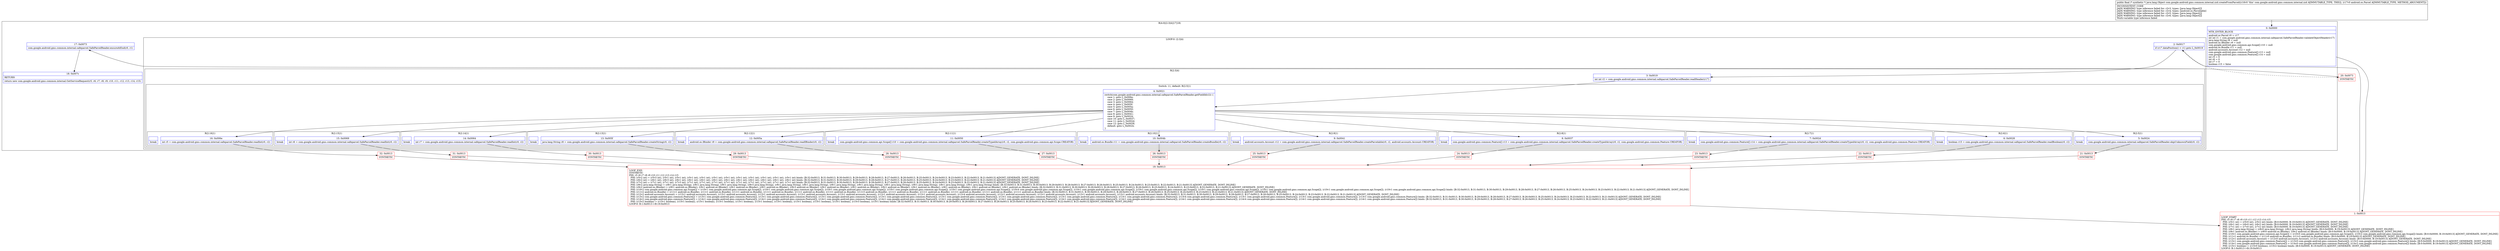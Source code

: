 digraph "CFG forcom.google.android.gms.common.internal.zzd.createFromParcel(Landroid\/os\/Parcel;)Ljava\/lang\/Object;" {
subgraph cluster_Region_1491807549 {
label = "R(4:0|(2:3|4)|17|18)";
node [shape=record,color=blue];
Node_0 [shape=record,label="{0\:\ 0x0000|MTH_ENTER_BLOCK\l|android.os.Parcel r0 = r17\lint int r1 = com.google.android.gms.common.internal.safeparcel.SafeParcelReader.validateObjectHeader(r17)\ljava.lang.String r8 = null\landroid.os.IBinder r9 = null\lcom.google.android.gms.common.api.Scope[] r10 = null\landroid.os.Bundle r11 = null\landroid.accounts.Account r12 = null\lcom.google.android.gms.common.Feature[] r13 = null\lcom.google.android.gms.common.Feature[] r14 = null\lint r5 = 0\lint r6 = 0\lint r7 = 0\lboolean r15 = false\l}"];
subgraph cluster_LoopRegion_1540207318 {
label = "LOOP:0: (2:3|4)";
node [shape=record,color=blue];
Node_2 [shape=record,label="{2\:\ 0x0017|if (r17.dataPosition() \< r1) goto L_0x0019\l}"];
subgraph cluster_Region_1562573092 {
label = "R(2:3|4)";
node [shape=record,color=blue];
Node_3 [shape=record,label="{3\:\ 0x0019|int int r2 = com.google.android.gms.common.internal.safeparcel.SafeParcelReader.readHeader(r17)\l}"];
subgraph cluster_SwitchRegion_1423075982 {
label = "Switch: 11, default: R(2:5|1)";
node [shape=record,color=blue];
Node_4 [shape=record,label="{4\:\ 0x0021|switch(com.google.android.gms.common.internal.safeparcel.SafeParcelReader.getFieldId(r2)) \{\l    case 1: goto L_0x006e;\l    case 2: goto L_0x0069;\l    case 3: goto L_0x0064;\l    case 4: goto L_0x005f;\l    case 5: goto L_0x005a;\l    case 6: goto L_0x0050;\l    case 7: goto L_0x004b;\l    case 8: goto L_0x0041;\l    case 9: goto L_0x0024;\l    case 10: goto L_0x0037;\l    case 11: goto L_0x002d;\l    case 12: goto L_0x0028;\l    default: goto L_0x0024;\l\}\l}"];
subgraph cluster_Region_2008597475 {
label = "R(2:16|1)";
node [shape=record,color=blue];
Node_16 [shape=record,label="{16\:\ 0x006e|int r5 = com.google.android.gms.common.internal.safeparcel.SafeParcelReader.readInt(r0, r2)\l}"];
Node_InsnContainer_652116859 [shape=record,label="{|break\l}"];
}
subgraph cluster_Region_741802370 {
label = "R(2:15|1)";
node [shape=record,color=blue];
Node_15 [shape=record,label="{15\:\ 0x0069|int r6 = com.google.android.gms.common.internal.safeparcel.SafeParcelReader.readInt(r0, r2)\l}"];
Node_InsnContainer_1637817140 [shape=record,label="{|break\l}"];
}
subgraph cluster_Region_1973385088 {
label = "R(2:14|1)";
node [shape=record,color=blue];
Node_14 [shape=record,label="{14\:\ 0x0064|int r7 = com.google.android.gms.common.internal.safeparcel.SafeParcelReader.readInt(r0, r2)\l}"];
Node_InsnContainer_741668750 [shape=record,label="{|break\l}"];
}
subgraph cluster_Region_1948008139 {
label = "R(2:13|1)";
node [shape=record,color=blue];
Node_13 [shape=record,label="{13\:\ 0x005f|java.lang.String r8 = com.google.android.gms.common.internal.safeparcel.SafeParcelReader.createString(r0, r2)\l}"];
Node_InsnContainer_1035606389 [shape=record,label="{|break\l}"];
}
subgraph cluster_Region_1158302832 {
label = "R(2:12|1)";
node [shape=record,color=blue];
Node_12 [shape=record,label="{12\:\ 0x005a|android.os.IBinder r9 = com.google.android.gms.common.internal.safeparcel.SafeParcelReader.readIBinder(r0, r2)\l}"];
Node_InsnContainer_1873645794 [shape=record,label="{|break\l}"];
}
subgraph cluster_Region_1369800258 {
label = "R(2:11|1)";
node [shape=record,color=blue];
Node_11 [shape=record,label="{11\:\ 0x0050|com.google.android.gms.common.api.Scope[] r10 = com.google.android.gms.common.internal.safeparcel.SafeParcelReader.createTypedArray(r0, r2, com.google.android.gms.common.api.Scope.CREATOR)\l}"];
Node_InsnContainer_1995595928 [shape=record,label="{|break\l}"];
}
subgraph cluster_Region_1594368129 {
label = "R(2:10|1)";
node [shape=record,color=blue];
Node_10 [shape=record,label="{10\:\ 0x004b|android.os.Bundle r11 = com.google.android.gms.common.internal.safeparcel.SafeParcelReader.createBundle(r0, r2)\l}"];
Node_InsnContainer_2104582479 [shape=record,label="{|break\l}"];
}
subgraph cluster_Region_1249359821 {
label = "R(2:9|1)";
node [shape=record,color=blue];
Node_9 [shape=record,label="{9\:\ 0x0041|android.accounts.Account r12 = com.google.android.gms.common.internal.safeparcel.SafeParcelReader.createParcelable(r0, r2, android.accounts.Account.CREATOR)\l}"];
Node_InsnContainer_275623461 [shape=record,label="{|break\l}"];
}
subgraph cluster_Region_1569266495 {
label = "R(2:8|1)";
node [shape=record,color=blue];
Node_8 [shape=record,label="{8\:\ 0x0037|com.google.android.gms.common.Feature[] r13 = com.google.android.gms.common.internal.safeparcel.SafeParcelReader.createTypedArray(r0, r2, com.google.android.gms.common.Feature.CREATOR)\l}"];
Node_InsnContainer_323225162 [shape=record,label="{|break\l}"];
}
subgraph cluster_Region_665074082 {
label = "R(2:7|1)";
node [shape=record,color=blue];
Node_7 [shape=record,label="{7\:\ 0x002d|com.google.android.gms.common.Feature[] r14 = com.google.android.gms.common.internal.safeparcel.SafeParcelReader.createTypedArray(r0, r2, com.google.android.gms.common.Feature.CREATOR)\l}"];
Node_InsnContainer_1985434138 [shape=record,label="{|break\l}"];
}
subgraph cluster_Region_959842815 {
label = "R(2:6|1)";
node [shape=record,color=blue];
Node_6 [shape=record,label="{6\:\ 0x0028|boolean r15 = com.google.android.gms.common.internal.safeparcel.SafeParcelReader.readBoolean(r0, r2)\l}"];
Node_InsnContainer_14298758 [shape=record,label="{|break\l}"];
}
subgraph cluster_Region_1309153483 {
label = "R(2:5|1)";
node [shape=record,color=blue];
Node_5 [shape=record,label="{5\:\ 0x0024|com.google.android.gms.common.internal.safeparcel.SafeParcelReader.skipUnknownField(r0, r2)\l}"];
Node_InsnContainer_2109453374 [shape=record,label="{|break\l}"];
}
}
}
}
Node_17 [shape=record,label="{17\:\ 0x0073|com.google.android.gms.common.internal.safeparcel.SafeParcelReader.ensureAtEnd(r0, r1)\l}"];
Node_18 [shape=record,label="{18\:\ 0x007c|RETURN\l|return new com.google.android.gms.common.internal.GetServiceRequest(r5, r6, r7, r8, r9, r10, r11, r12, r13, r14, r15)\l}"];
}
Node_1 [shape=record,color=red,label="{1\:\ 0x0013|LOOP_START\lPHI: r5 r6 r7 r8 r9 r10 r11 r12 r13 r14 r15 \l  PHI: (r5v1 int) = (r5v0 int), (r5v2 int) binds: [B:0:0x0000, B:19:0x0013] A[DONT_GENERATE, DONT_INLINE]\l  PHI: (r6v1 int) = (r6v0 int), (r6v2 int) binds: [B:0:0x0000, B:19:0x0013] A[DONT_GENERATE, DONT_INLINE]\l  PHI: (r7v1 int) = (r7v0 int), (r7v2 int) binds: [B:0:0x0000, B:19:0x0013] A[DONT_GENERATE, DONT_INLINE]\l  PHI: (r8v1 java.lang.String) = (r8v0 java.lang.String), (r8v2 java.lang.String) binds: [B:0:0x0000, B:19:0x0013] A[DONT_GENERATE, DONT_INLINE]\l  PHI: (r9v1 android.os.IBinder) = (r9v0 android.os.IBinder), (r9v2 android.os.IBinder) binds: [B:0:0x0000, B:19:0x0013] A[DONT_GENERATE, DONT_INLINE]\l  PHI: (r10v1 com.google.android.gms.common.api.Scope[]) = (r10v0 com.google.android.gms.common.api.Scope[]), (r10v2 com.google.android.gms.common.api.Scope[]) binds: [B:0:0x0000, B:19:0x0013] A[DONT_GENERATE, DONT_INLINE]\l  PHI: (r11v1 android.os.Bundle) = (r11v0 android.os.Bundle), (r11v2 android.os.Bundle) binds: [B:0:0x0000, B:19:0x0013] A[DONT_GENERATE, DONT_INLINE]\l  PHI: (r12v1 android.accounts.Account) = (r12v0 android.accounts.Account), (r12v2 android.accounts.Account) binds: [B:0:0x0000, B:19:0x0013] A[DONT_GENERATE, DONT_INLINE]\l  PHI: (r13v1 com.google.android.gms.common.Feature[]) = (r13v0 com.google.android.gms.common.Feature[]), (r13v2 com.google.android.gms.common.Feature[]) binds: [B:0:0x0000, B:19:0x0013] A[DONT_GENERATE, DONT_INLINE]\l  PHI: (r14v1 com.google.android.gms.common.Feature[]) = (r14v0 com.google.android.gms.common.Feature[]), (r14v2 com.google.android.gms.common.Feature[]) binds: [B:0:0x0000, B:19:0x0013] A[DONT_GENERATE, DONT_INLINE]\l  PHI: (r15v1 boolean) = (r15v0 boolean), (r15v2 boolean) binds: [B:0:0x0000, B:19:0x0013] A[DONT_GENERATE, DONT_INLINE]\lLOOP:0: B:1:0x0013\-\>B:19:0x0013\l}"];
Node_19 [shape=record,color=red,label="{19\:\ 0x0013|LOOP_END\lSYNTHETIC\lPHI: r5 r6 r7 r8 r9 r10 r11 r12 r13 r14 r15 \l  PHI: (r5v2 int) = (r5v3 int), (r5v1 int), (r5v1 int), (r5v1 int), (r5v1 int), (r5v1 int), (r5v1 int), (r5v1 int), (r5v1 int), (r5v1 int), (r5v1 int), (r5v1 int) binds: [B:32:0x0013, B:31:0x0013, B:30:0x0013, B:29:0x0013, B:28:0x0013, B:27:0x0013, B:26:0x0013, B:25:0x0013, B:24:0x0013, B:23:0x0013, B:22:0x0013, B:21:0x0013] A[DONT_GENERATE, DONT_INLINE]\l  PHI: (r6v2 int) = (r6v1 int), (r6v3 int), (r6v1 int), (r6v1 int), (r6v1 int), (r6v1 int), (r6v1 int), (r6v1 int), (r6v1 int), (r6v1 int), (r6v1 int), (r6v1 int) binds: [B:32:0x0013, B:31:0x0013, B:30:0x0013, B:29:0x0013, B:28:0x0013, B:27:0x0013, B:26:0x0013, B:25:0x0013, B:24:0x0013, B:23:0x0013, B:22:0x0013, B:21:0x0013] A[DONT_GENERATE, DONT_INLINE]\l  PHI: (r7v2 int) = (r7v1 int), (r7v1 int), (r7v3 int), (r7v1 int), (r7v1 int), (r7v1 int), (r7v1 int), (r7v1 int), (r7v1 int), (r7v1 int), (r7v1 int), (r7v1 int) binds: [B:32:0x0013, B:31:0x0013, B:30:0x0013, B:29:0x0013, B:28:0x0013, B:27:0x0013, B:26:0x0013, B:25:0x0013, B:24:0x0013, B:23:0x0013, B:22:0x0013, B:21:0x0013] A[DONT_GENERATE, DONT_INLINE]\l  PHI: (r8v2 java.lang.String) = (r8v1 java.lang.String), (r8v1 java.lang.String), (r8v1 java.lang.String), (r8v3 java.lang.String), (r8v1 java.lang.String), (r8v1 java.lang.String), (r8v1 java.lang.String), (r8v1 java.lang.String), (r8v1 java.lang.String), (r8v1 java.lang.String), (r8v1 java.lang.String), (r8v1 java.lang.String) binds: [B:32:0x0013, B:31:0x0013, B:30:0x0013, B:29:0x0013, B:28:0x0013, B:27:0x0013, B:26:0x0013, B:25:0x0013, B:24:0x0013, B:23:0x0013, B:22:0x0013, B:21:0x0013] A[DONT_GENERATE, DONT_INLINE]\l  PHI: (r9v2 android.os.IBinder) = (r9v1 android.os.IBinder), (r9v1 android.os.IBinder), (r9v1 android.os.IBinder), (r9v1 android.os.IBinder), (r9v3 android.os.IBinder), (r9v1 android.os.IBinder), (r9v1 android.os.IBinder), (r9v1 android.os.IBinder), (r9v1 android.os.IBinder), (r9v1 android.os.IBinder), (r9v1 android.os.IBinder), (r9v1 android.os.IBinder) binds: [B:32:0x0013, B:31:0x0013, B:30:0x0013, B:29:0x0013, B:28:0x0013, B:27:0x0013, B:26:0x0013, B:25:0x0013, B:24:0x0013, B:23:0x0013, B:22:0x0013, B:21:0x0013] A[DONT_GENERATE, DONT_INLINE]\l  PHI: (r10v2 com.google.android.gms.common.api.Scope[]) = (r10v1 com.google.android.gms.common.api.Scope[]), (r10v1 com.google.android.gms.common.api.Scope[]), (r10v1 com.google.android.gms.common.api.Scope[]), (r10v1 com.google.android.gms.common.api.Scope[]), (r10v1 com.google.android.gms.common.api.Scope[]), (r10v4 com.google.android.gms.common.api.Scope[]), (r10v1 com.google.android.gms.common.api.Scope[]), (r10v1 com.google.android.gms.common.api.Scope[]), (r10v1 com.google.android.gms.common.api.Scope[]), (r10v1 com.google.android.gms.common.api.Scope[]), (r10v1 com.google.android.gms.common.api.Scope[]), (r10v1 com.google.android.gms.common.api.Scope[]) binds: [B:32:0x0013, B:31:0x0013, B:30:0x0013, B:29:0x0013, B:28:0x0013, B:27:0x0013, B:26:0x0013, B:25:0x0013, B:24:0x0013, B:23:0x0013, B:22:0x0013, B:21:0x0013] A[DONT_GENERATE, DONT_INLINE]\l  PHI: (r11v2 android.os.Bundle) = (r11v1 android.os.Bundle), (r11v1 android.os.Bundle), (r11v1 android.os.Bundle), (r11v1 android.os.Bundle), (r11v1 android.os.Bundle), (r11v1 android.os.Bundle), (r11v3 android.os.Bundle), (r11v1 android.os.Bundle), (r11v1 android.os.Bundle), (r11v1 android.os.Bundle), (r11v1 android.os.Bundle), (r11v1 android.os.Bundle) binds: [B:32:0x0013, B:31:0x0013, B:30:0x0013, B:29:0x0013, B:28:0x0013, B:27:0x0013, B:26:0x0013, B:25:0x0013, B:24:0x0013, B:23:0x0013, B:22:0x0013, B:21:0x0013] A[DONT_GENERATE, DONT_INLINE]\l  PHI: (r12v2 android.accounts.Account) = (r12v1 android.accounts.Account), (r12v1 android.accounts.Account), (r12v1 android.accounts.Account), (r12v1 android.accounts.Account), (r12v1 android.accounts.Account), (r12v1 android.accounts.Account), (r12v1 android.accounts.Account), (r12v4 android.accounts.Account), (r12v1 android.accounts.Account), (r12v1 android.accounts.Account), (r12v1 android.accounts.Account), (r12v1 android.accounts.Account) binds: [B:32:0x0013, B:31:0x0013, B:30:0x0013, B:29:0x0013, B:28:0x0013, B:27:0x0013, B:26:0x0013, B:25:0x0013, B:24:0x0013, B:23:0x0013, B:22:0x0013, B:21:0x0013] A[DONT_GENERATE, DONT_INLINE]\l  PHI: (r13v2 com.google.android.gms.common.Feature[]) = (r13v1 com.google.android.gms.common.Feature[]), (r13v1 com.google.android.gms.common.Feature[]), (r13v1 com.google.android.gms.common.Feature[]), (r13v1 com.google.android.gms.common.Feature[]), (r13v1 com.google.android.gms.common.Feature[]), (r13v1 com.google.android.gms.common.Feature[]), (r13v1 com.google.android.gms.common.Feature[]), (r13v1 com.google.android.gms.common.Feature[]), (r13v4 com.google.android.gms.common.Feature[]), (r13v1 com.google.android.gms.common.Feature[]), (r13v1 com.google.android.gms.common.Feature[]), (r13v1 com.google.android.gms.common.Feature[]) binds: [B:32:0x0013, B:31:0x0013, B:30:0x0013, B:29:0x0013, B:28:0x0013, B:27:0x0013, B:26:0x0013, B:25:0x0013, B:24:0x0013, B:23:0x0013, B:22:0x0013, B:21:0x0013] A[DONT_GENERATE, DONT_INLINE]\l  PHI: (r14v2 com.google.android.gms.common.Feature[]) = (r14v1 com.google.android.gms.common.Feature[]), (r14v1 com.google.android.gms.common.Feature[]), (r14v1 com.google.android.gms.common.Feature[]), (r14v1 com.google.android.gms.common.Feature[]), (r14v1 com.google.android.gms.common.Feature[]), (r14v1 com.google.android.gms.common.Feature[]), (r14v1 com.google.android.gms.common.Feature[]), (r14v1 com.google.android.gms.common.Feature[]), (r14v1 com.google.android.gms.common.Feature[]), (r14v4 com.google.android.gms.common.Feature[]), (r14v1 com.google.android.gms.common.Feature[]), (r14v1 com.google.android.gms.common.Feature[]) binds: [B:32:0x0013, B:31:0x0013, B:30:0x0013, B:29:0x0013, B:28:0x0013, B:27:0x0013, B:26:0x0013, B:25:0x0013, B:24:0x0013, B:23:0x0013, B:22:0x0013, B:21:0x0013] A[DONT_GENERATE, DONT_INLINE]\l  PHI: (r15v2 boolean) = (r15v1 boolean), (r15v1 boolean), (r15v1 boolean), (r15v1 boolean), (r15v1 boolean), (r15v1 boolean), (r15v1 boolean), (r15v1 boolean), (r15v1 boolean), (r15v1 boolean), (r15v3 boolean), (r15v1 boolean) binds: [B:32:0x0013, B:31:0x0013, B:30:0x0013, B:29:0x0013, B:28:0x0013, B:27:0x0013, B:26:0x0013, B:25:0x0013, B:24:0x0013, B:23:0x0013, B:22:0x0013, B:21:0x0013] A[DONT_GENERATE, DONT_INLINE]\lLOOP:0: B:1:0x0013\-\>B:19:0x0013\l}"];
Node_20 [shape=record,color=red,label="{20\:\ 0x0073|SYNTHETIC\l}"];
Node_21 [shape=record,color=red,label="{21\:\ 0x0013|SYNTHETIC\l}"];
Node_22 [shape=record,color=red,label="{22\:\ 0x0013|SYNTHETIC\l}"];
Node_23 [shape=record,color=red,label="{23\:\ 0x0013|SYNTHETIC\l}"];
Node_24 [shape=record,color=red,label="{24\:\ 0x0013|SYNTHETIC\l}"];
Node_25 [shape=record,color=red,label="{25\:\ 0x0013|SYNTHETIC\l}"];
Node_26 [shape=record,color=red,label="{26\:\ 0x0013|SYNTHETIC\l}"];
Node_27 [shape=record,color=red,label="{27\:\ 0x0013|SYNTHETIC\l}"];
Node_28 [shape=record,color=red,label="{28\:\ 0x0013|SYNTHETIC\l}"];
Node_29 [shape=record,color=red,label="{29\:\ 0x0013|SYNTHETIC\l}"];
Node_30 [shape=record,color=red,label="{30\:\ 0x0013|SYNTHETIC\l}"];
Node_31 [shape=record,color=red,label="{31\:\ 0x0013|SYNTHETIC\l}"];
Node_32 [shape=record,color=red,label="{32\:\ 0x0013|SYNTHETIC\l}"];
MethodNode[shape=record,label="{public final \/* synthetic *\/ java.lang.Object com.google.android.gms.common.internal.zzd.createFromParcel((r16v0 'this' com.google.android.gms.common.internal.zzd A[IMMUTABLE_TYPE, THIS]), (r17v0 android.os.Parcel A[IMMUTABLE_TYPE, METHOD_ARGUMENT]))  | INCONSISTENT_CODE\lJADX WARNING: type inference failed for: r2v3, types: [java.lang.Object[]]\lJADX WARNING: type inference failed for: r2v4, types: [android.os.Parcelable]\lJADX WARNING: type inference failed for: r2v5, types: [java.lang.Object[]]\lJADX WARNING: type inference failed for: r2v6, types: [java.lang.Object[]]\lMulti\-variable type inference failed\l}"];
MethodNode -> Node_0;
Node_0 -> Node_1;
Node_2 -> Node_3;
Node_2 -> Node_20[style=dashed];
Node_3 -> Node_4;
Node_4 -> Node_5;
Node_4 -> Node_6;
Node_4 -> Node_7;
Node_4 -> Node_8;
Node_4 -> Node_9;
Node_4 -> Node_10;
Node_4 -> Node_11;
Node_4 -> Node_12;
Node_4 -> Node_13;
Node_4 -> Node_14;
Node_4 -> Node_15;
Node_4 -> Node_16;
Node_16 -> Node_32;
Node_15 -> Node_31;
Node_14 -> Node_30;
Node_13 -> Node_29;
Node_12 -> Node_28;
Node_11 -> Node_27;
Node_10 -> Node_26;
Node_9 -> Node_25;
Node_8 -> Node_24;
Node_7 -> Node_23;
Node_6 -> Node_22;
Node_5 -> Node_21;
Node_17 -> Node_18;
Node_1 -> Node_2;
Node_19 -> Node_1;
Node_20 -> Node_17;
Node_21 -> Node_19;
Node_22 -> Node_19;
Node_23 -> Node_19;
Node_24 -> Node_19;
Node_25 -> Node_19;
Node_26 -> Node_19;
Node_27 -> Node_19;
Node_28 -> Node_19;
Node_29 -> Node_19;
Node_30 -> Node_19;
Node_31 -> Node_19;
Node_32 -> Node_19;
}

